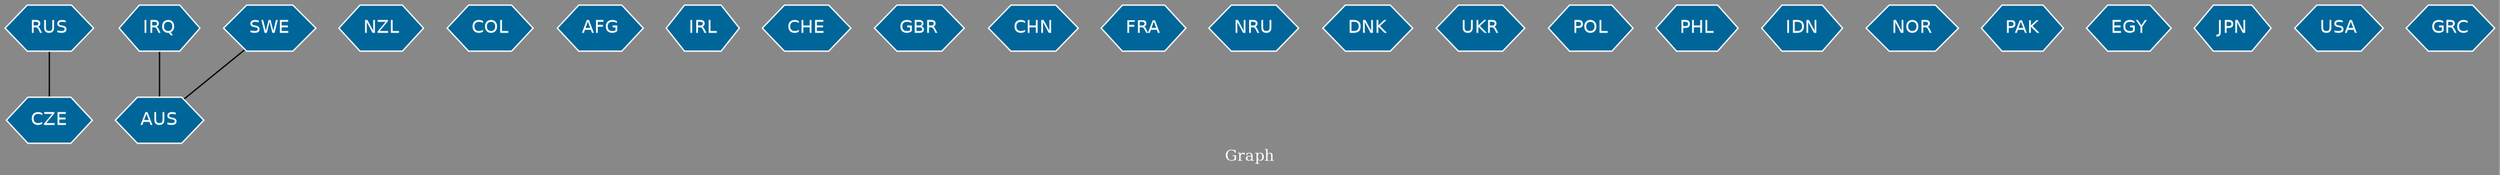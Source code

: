 // Countries together in item graph
graph {
	graph [bgcolor="#888888" fontcolor=white fontsize=12 label="Graph" outputorder=edgesfirst overlap=prism]
	node [color=white fillcolor="#006699" fontcolor=white fontname=Helvetica shape=hexagon style=filled]
	edge [arrowhead=open color=black fontcolor=white fontname=Courier fontsize=12]
		RUS [label=RUS]
		IRQ [label=IRQ]
		AUS [label=AUS]
		NZL [label=NZL]
		COL [label=COL]
		AFG [label=AFG]
		IRL [label=IRL]
		CHE [label=CHE]
		GBR [label=GBR]
		CHN [label=CHN]
		FRA [label=FRA]
		NRU [label=NRU]
		DNK [label=DNK]
		UKR [label=UKR]
		POL [label=POL]
		CZE [label=CZE]
		PHL [label=PHL]
		IDN [label=IDN]
		NOR [label=NOR]
		PAK [label=PAK]
		EGY [label=EGY]
		JPN [label=JPN]
		USA [label=USA]
		SWE [label=SWE]
		GRC [label=GRC]
			IRQ -- AUS [weight=5]
			SWE -- AUS [weight=1]
			RUS -- CZE [weight=1]
}